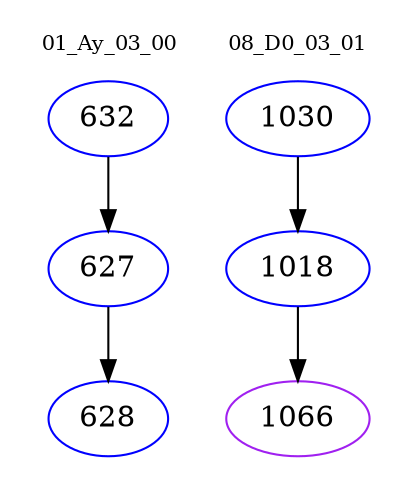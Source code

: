 digraph{
subgraph cluster_0 {
color = white
label = "01_Ay_03_00";
fontsize=10;
T0_632 [label="632", color="blue"]
T0_632 -> T0_627 [color="black"]
T0_627 [label="627", color="blue"]
T0_627 -> T0_628 [color="black"]
T0_628 [label="628", color="blue"]
}
subgraph cluster_1 {
color = white
label = "08_D0_03_01";
fontsize=10;
T1_1030 [label="1030", color="blue"]
T1_1030 -> T1_1018 [color="black"]
T1_1018 [label="1018", color="blue"]
T1_1018 -> T1_1066 [color="black"]
T1_1066 [label="1066", color="purple"]
}
}
